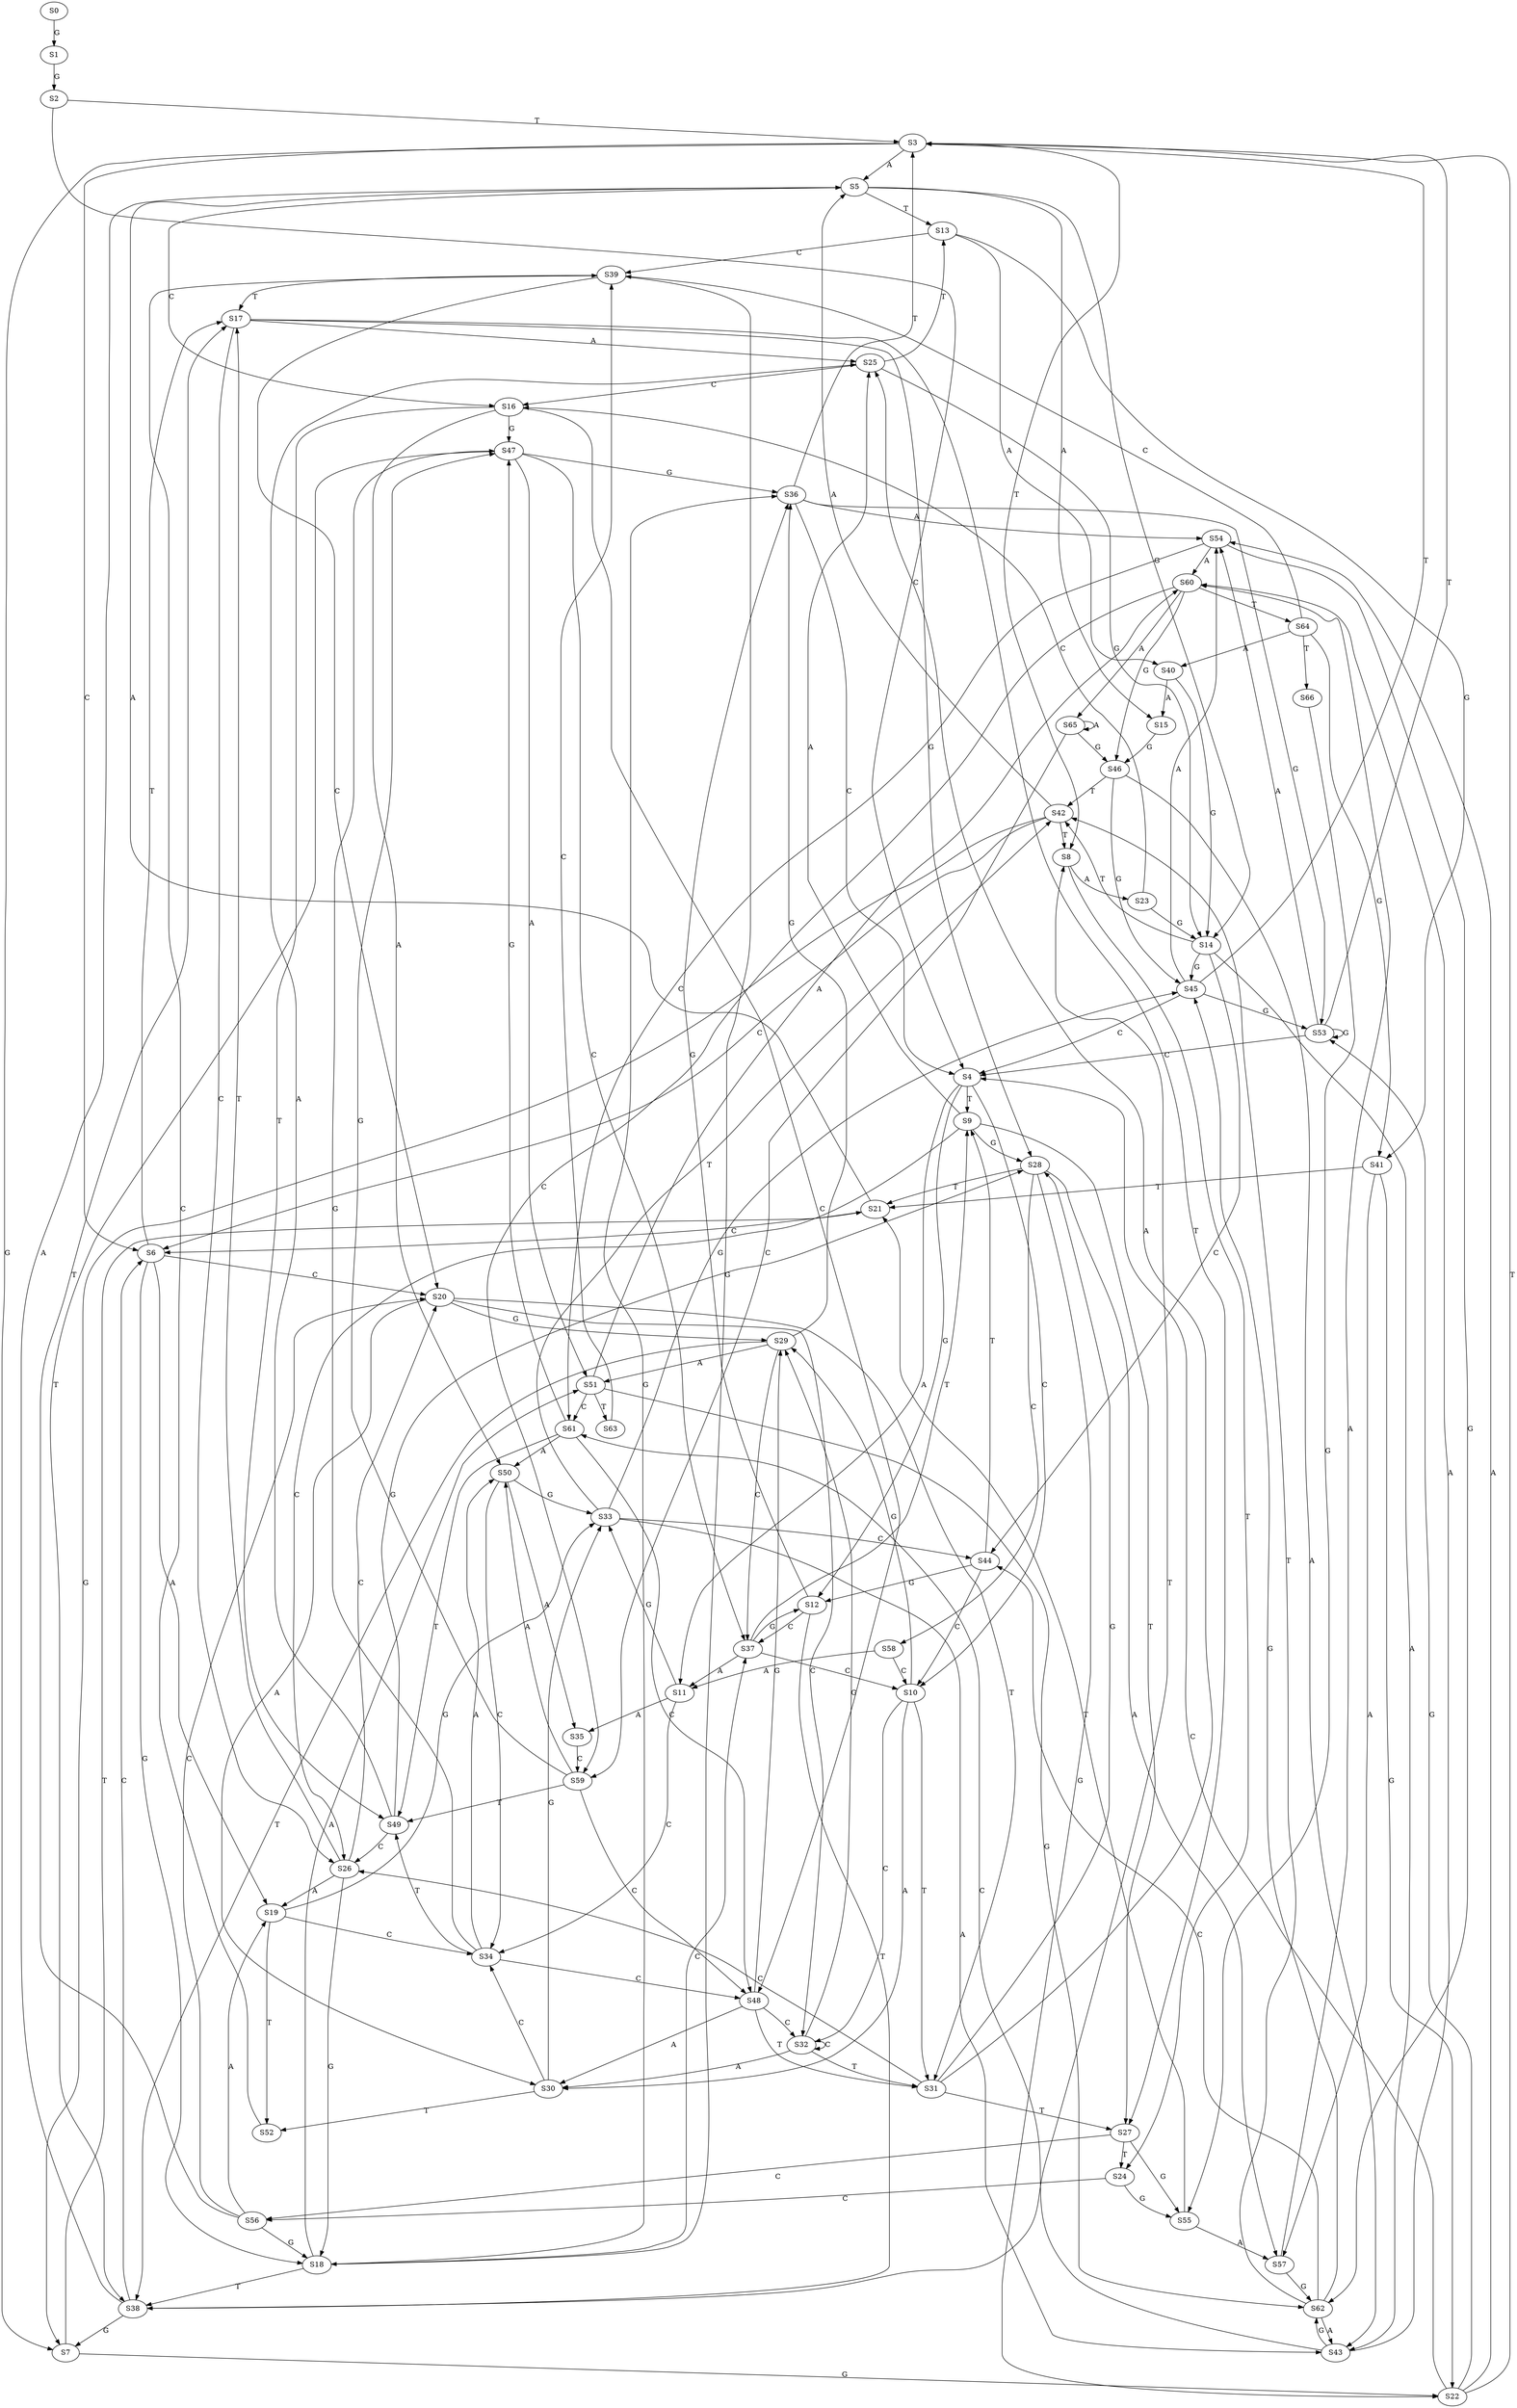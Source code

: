 strict digraph  {
	S0 -> S1 [ label = G ];
	S1 -> S2 [ label = G ];
	S2 -> S3 [ label = T ];
	S2 -> S4 [ label = C ];
	S3 -> S5 [ label = A ];
	S3 -> S6 [ label = C ];
	S3 -> S7 [ label = G ];
	S3 -> S8 [ label = T ];
	S4 -> S9 [ label = T ];
	S4 -> S10 [ label = C ];
	S4 -> S11 [ label = A ];
	S4 -> S12 [ label = G ];
	S5 -> S13 [ label = T ];
	S5 -> S14 [ label = G ];
	S5 -> S15 [ label = A ];
	S5 -> S16 [ label = C ];
	S6 -> S17 [ label = T ];
	S6 -> S18 [ label = G ];
	S6 -> S19 [ label = A ];
	S6 -> S20 [ label = C ];
	S7 -> S21 [ label = T ];
	S7 -> S22 [ label = G ];
	S8 -> S23 [ label = A ];
	S8 -> S24 [ label = T ];
	S9 -> S25 [ label = A ];
	S9 -> S26 [ label = C ];
	S9 -> S27 [ label = T ];
	S9 -> S28 [ label = G ];
	S10 -> S29 [ label = G ];
	S10 -> S30 [ label = A ];
	S10 -> S31 [ label = T ];
	S10 -> S32 [ label = C ];
	S11 -> S33 [ label = G ];
	S11 -> S34 [ label = C ];
	S11 -> S35 [ label = A ];
	S12 -> S36 [ label = G ];
	S12 -> S37 [ label = C ];
	S12 -> S38 [ label = T ];
	S13 -> S39 [ label = C ];
	S13 -> S40 [ label = A ];
	S13 -> S41 [ label = G ];
	S14 -> S42 [ label = T ];
	S14 -> S43 [ label = A ];
	S14 -> S44 [ label = C ];
	S14 -> S45 [ label = G ];
	S15 -> S46 [ label = G ];
	S16 -> S47 [ label = G ];
	S16 -> S48 [ label = C ];
	S16 -> S49 [ label = T ];
	S16 -> S50 [ label = A ];
	S17 -> S28 [ label = G ];
	S17 -> S26 [ label = C ];
	S17 -> S25 [ label = A ];
	S17 -> S27 [ label = T ];
	S18 -> S36 [ label = G ];
	S18 -> S38 [ label = T ];
	S18 -> S37 [ label = C ];
	S18 -> S51 [ label = A ];
	S19 -> S52 [ label = T ];
	S19 -> S34 [ label = C ];
	S19 -> S33 [ label = G ];
	S20 -> S32 [ label = C ];
	S20 -> S30 [ label = A ];
	S20 -> S31 [ label = T ];
	S20 -> S29 [ label = G ];
	S21 -> S6 [ label = C ];
	S21 -> S5 [ label = A ];
	S22 -> S53 [ label = G ];
	S22 -> S4 [ label = C ];
	S22 -> S3 [ label = T ];
	S22 -> S54 [ label = A ];
	S23 -> S16 [ label = C ];
	S23 -> S14 [ label = G ];
	S24 -> S55 [ label = G ];
	S24 -> S56 [ label = C ];
	S25 -> S14 [ label = G ];
	S25 -> S13 [ label = T ];
	S25 -> S16 [ label = C ];
	S26 -> S17 [ label = T ];
	S26 -> S18 [ label = G ];
	S26 -> S20 [ label = C ];
	S26 -> S19 [ label = A ];
	S27 -> S56 [ label = C ];
	S27 -> S55 [ label = G ];
	S27 -> S24 [ label = T ];
	S28 -> S57 [ label = A ];
	S28 -> S58 [ label = C ];
	S28 -> S22 [ label = G ];
	S28 -> S21 [ label = T ];
	S29 -> S51 [ label = A ];
	S29 -> S36 [ label = G ];
	S29 -> S38 [ label = T ];
	S29 -> S37 [ label = C ];
	S30 -> S33 [ label = G ];
	S30 -> S52 [ label = T ];
	S30 -> S34 [ label = C ];
	S31 -> S28 [ label = G ];
	S31 -> S25 [ label = A ];
	S31 -> S26 [ label = C ];
	S31 -> S27 [ label = T ];
	S32 -> S29 [ label = G ];
	S32 -> S32 [ label = C ];
	S32 -> S30 [ label = A ];
	S32 -> S31 [ label = T ];
	S33 -> S45 [ label = G ];
	S33 -> S42 [ label = T ];
	S33 -> S43 [ label = A ];
	S33 -> S44 [ label = C ];
	S34 -> S49 [ label = T ];
	S34 -> S48 [ label = C ];
	S34 -> S50 [ label = A ];
	S34 -> S47 [ label = G ];
	S35 -> S59 [ label = C ];
	S36 -> S54 [ label = A ];
	S36 -> S53 [ label = G ];
	S36 -> S4 [ label = C ];
	S36 -> S3 [ label = T ];
	S37 -> S12 [ label = G ];
	S37 -> S9 [ label = T ];
	S37 -> S10 [ label = C ];
	S37 -> S11 [ label = A ];
	S38 -> S6 [ label = C ];
	S38 -> S5 [ label = A ];
	S38 -> S7 [ label = G ];
	S38 -> S8 [ label = T ];
	S39 -> S20 [ label = C ];
	S39 -> S18 [ label = G ];
	S39 -> S17 [ label = T ];
	S40 -> S14 [ label = G ];
	S40 -> S15 [ label = A ];
	S41 -> S22 [ label = G ];
	S41 -> S57 [ label = A ];
	S41 -> S21 [ label = T ];
	S42 -> S5 [ label = A ];
	S42 -> S6 [ label = C ];
	S42 -> S7 [ label = G ];
	S42 -> S8 [ label = T ];
	S43 -> S60 [ label = A ];
	S43 -> S61 [ label = C ];
	S43 -> S62 [ label = G ];
	S44 -> S10 [ label = C ];
	S44 -> S9 [ label = T ];
	S44 -> S12 [ label = G ];
	S45 -> S54 [ label = A ];
	S45 -> S53 [ label = G ];
	S45 -> S3 [ label = T ];
	S45 -> S4 [ label = C ];
	S46 -> S42 [ label = T ];
	S46 -> S43 [ label = A ];
	S46 -> S45 [ label = G ];
	S47 -> S36 [ label = G ];
	S47 -> S51 [ label = A ];
	S47 -> S37 [ label = C ];
	S47 -> S38 [ label = T ];
	S48 -> S32 [ label = C ];
	S48 -> S30 [ label = A ];
	S48 -> S31 [ label = T ];
	S48 -> S29 [ label = G ];
	S49 -> S25 [ label = A ];
	S49 -> S26 [ label = C ];
	S49 -> S28 [ label = G ];
	S50 -> S33 [ label = G ];
	S50 -> S34 [ label = C ];
	S50 -> S35 [ label = A ];
	S51 -> S60 [ label = A ];
	S51 -> S61 [ label = C ];
	S51 -> S62 [ label = G ];
	S51 -> S63 [ label = T ];
	S52 -> S39 [ label = C ];
	S53 -> S3 [ label = T ];
	S53 -> S4 [ label = C ];
	S53 -> S53 [ label = G ];
	S53 -> S54 [ label = A ];
	S54 -> S60 [ label = A ];
	S54 -> S61 [ label = C ];
	S54 -> S62 [ label = G ];
	S55 -> S21 [ label = T ];
	S55 -> S57 [ label = A ];
	S56 -> S19 [ label = A ];
	S56 -> S17 [ label = T ];
	S56 -> S20 [ label = C ];
	S56 -> S18 [ label = G ];
	S57 -> S62 [ label = G ];
	S57 -> S60 [ label = A ];
	S58 -> S10 [ label = C ];
	S58 -> S11 [ label = A ];
	S59 -> S50 [ label = A ];
	S59 -> S48 [ label = C ];
	S59 -> S47 [ label = G ];
	S59 -> S49 [ label = T ];
	S60 -> S64 [ label = T ];
	S60 -> S59 [ label = C ];
	S60 -> S65 [ label = A ];
	S60 -> S46 [ label = G ];
	S61 -> S49 [ label = T ];
	S61 -> S47 [ label = G ];
	S61 -> S48 [ label = C ];
	S61 -> S50 [ label = A ];
	S62 -> S42 [ label = T ];
	S62 -> S43 [ label = A ];
	S62 -> S45 [ label = G ];
	S62 -> S44 [ label = C ];
	S63 -> S39 [ label = C ];
	S64 -> S40 [ label = A ];
	S64 -> S39 [ label = C ];
	S64 -> S41 [ label = G ];
	S64 -> S66 [ label = T ];
	S65 -> S46 [ label = G ];
	S65 -> S59 [ label = C ];
	S65 -> S65 [ label = A ];
	S66 -> S55 [ label = G ];
}
